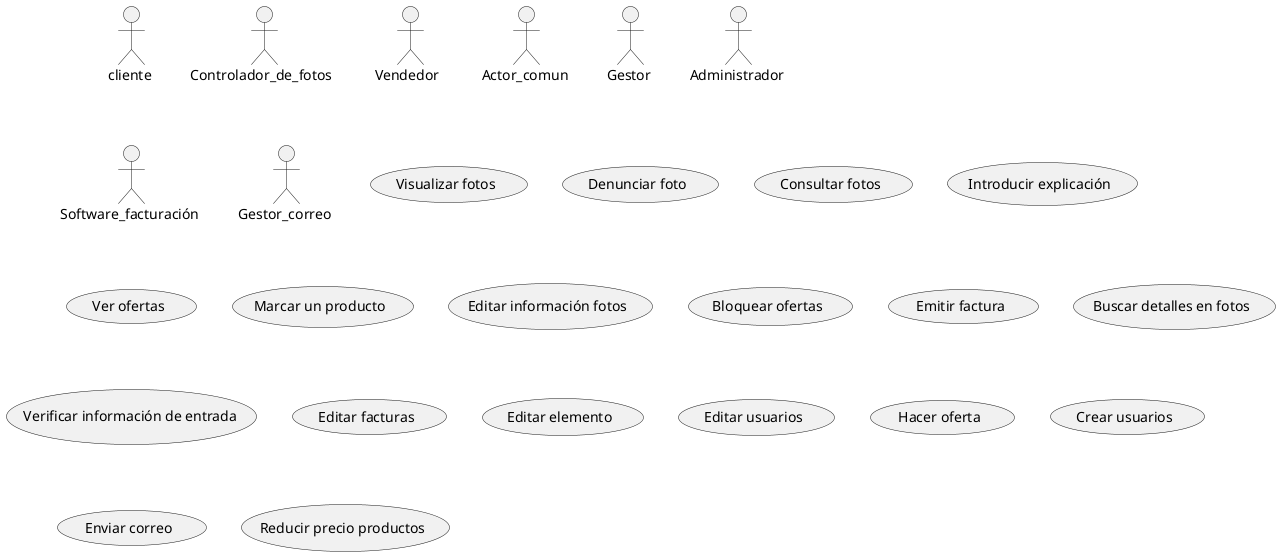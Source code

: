 @startuml

 :cliente :
 :Controlador_de_fotos  :
 :Vendedor  :
 :Actor_comun :
 :Gestor :
 :Administrador :
 :Software_facturación :
 :Gestor_correo :
 (Visualizar fotos)
 (Denunciar foto)
 (Consultar fotos)
 (Introducir explicación)
 (Ver ofertas)
 (Marcar un producto)
 (Editar información fotos)
 (Bloquear ofertas)
 (Emitir factura)
 (Buscar detalles en fotos)
 (Verificar información de entrada)
 (Editar facturas)
 (Editar elemento)
 (Editar usuarios)
 (Hacer oferta)
 (Crear usuarios)
 (Enviar correo)
 (Reducir precio productos)

@enduml